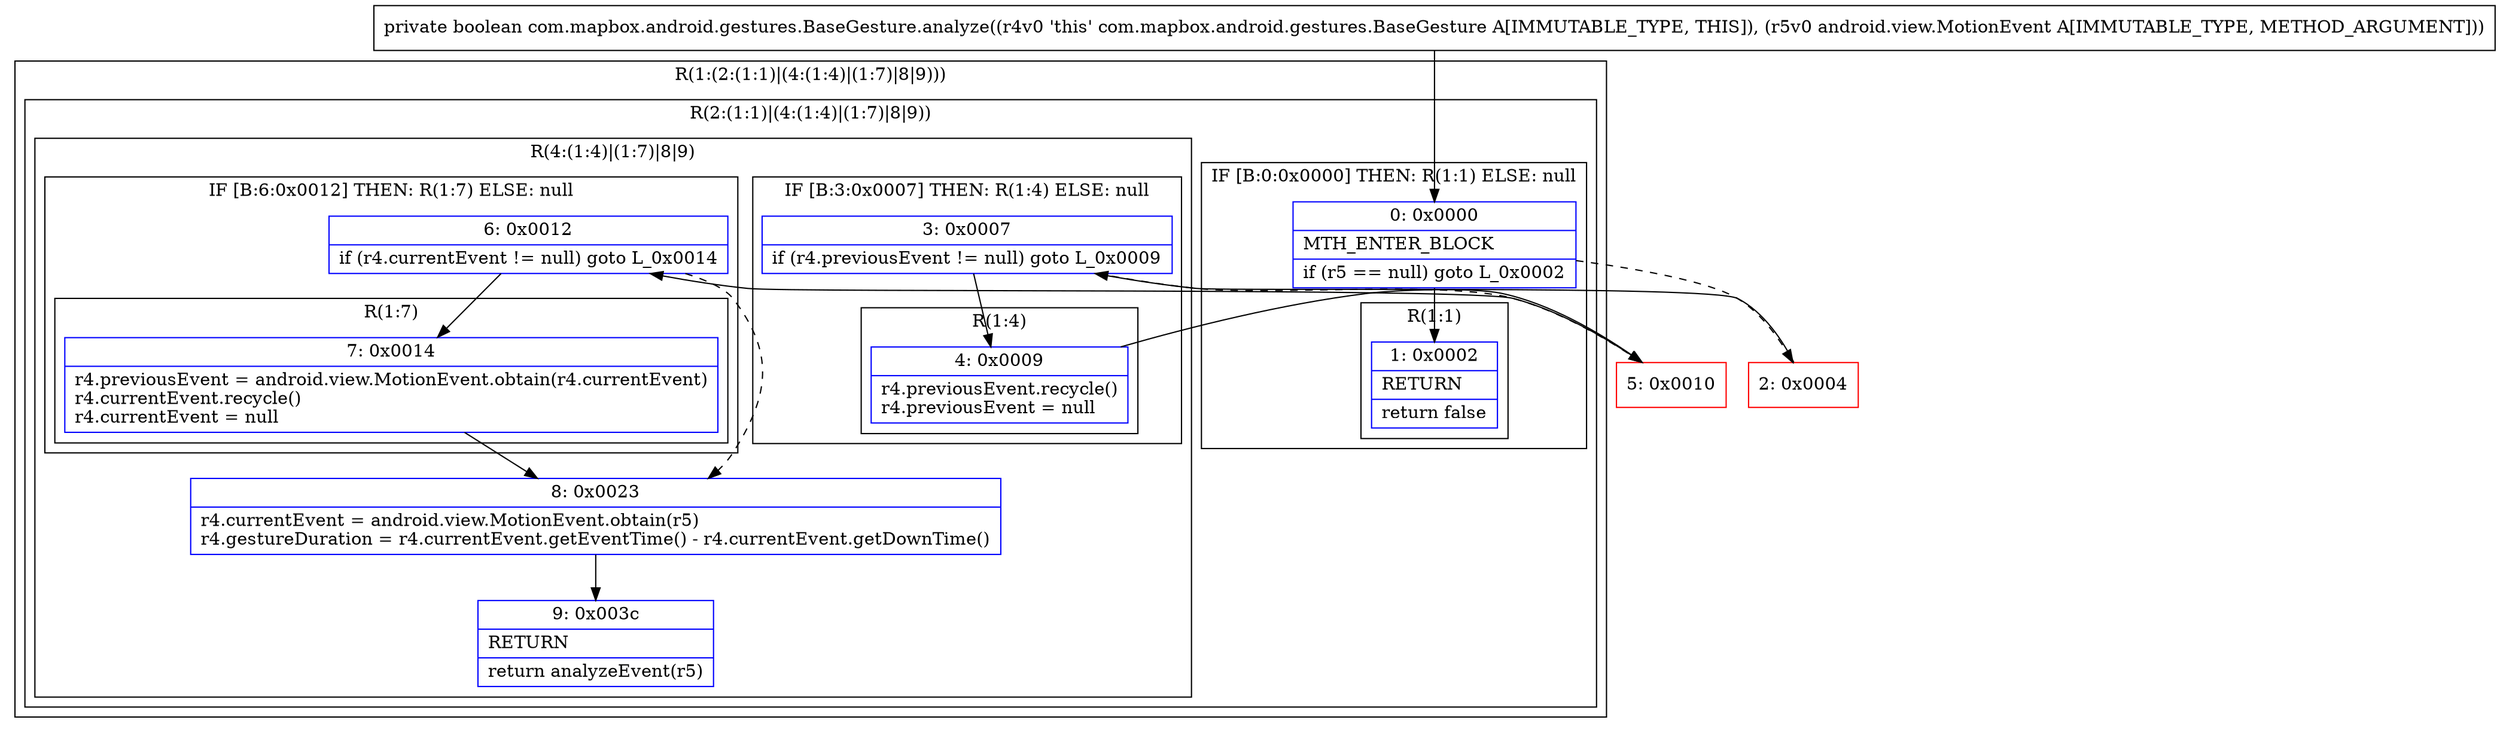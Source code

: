 digraph "CFG forcom.mapbox.android.gestures.BaseGesture.analyze(Landroid\/view\/MotionEvent;)Z" {
subgraph cluster_Region_1672531402 {
label = "R(1:(2:(1:1)|(4:(1:4)|(1:7)|8|9)))";
node [shape=record,color=blue];
subgraph cluster_Region_690072290 {
label = "R(2:(1:1)|(4:(1:4)|(1:7)|8|9))";
node [shape=record,color=blue];
subgraph cluster_IfRegion_42720602 {
label = "IF [B:0:0x0000] THEN: R(1:1) ELSE: null";
node [shape=record,color=blue];
Node_0 [shape=record,label="{0\:\ 0x0000|MTH_ENTER_BLOCK\l|if (r5 == null) goto L_0x0002\l}"];
subgraph cluster_Region_1932046034 {
label = "R(1:1)";
node [shape=record,color=blue];
Node_1 [shape=record,label="{1\:\ 0x0002|RETURN\l|return false\l}"];
}
}
subgraph cluster_Region_370406368 {
label = "R(4:(1:4)|(1:7)|8|9)";
node [shape=record,color=blue];
subgraph cluster_IfRegion_851524986 {
label = "IF [B:3:0x0007] THEN: R(1:4) ELSE: null";
node [shape=record,color=blue];
Node_3 [shape=record,label="{3\:\ 0x0007|if (r4.previousEvent != null) goto L_0x0009\l}"];
subgraph cluster_Region_1862027125 {
label = "R(1:4)";
node [shape=record,color=blue];
Node_4 [shape=record,label="{4\:\ 0x0009|r4.previousEvent.recycle()\lr4.previousEvent = null\l}"];
}
}
subgraph cluster_IfRegion_1477720646 {
label = "IF [B:6:0x0012] THEN: R(1:7) ELSE: null";
node [shape=record,color=blue];
Node_6 [shape=record,label="{6\:\ 0x0012|if (r4.currentEvent != null) goto L_0x0014\l}"];
subgraph cluster_Region_1360088663 {
label = "R(1:7)";
node [shape=record,color=blue];
Node_7 [shape=record,label="{7\:\ 0x0014|r4.previousEvent = android.view.MotionEvent.obtain(r4.currentEvent)\lr4.currentEvent.recycle()\lr4.currentEvent = null\l}"];
}
}
Node_8 [shape=record,label="{8\:\ 0x0023|r4.currentEvent = android.view.MotionEvent.obtain(r5)\lr4.gestureDuration = r4.currentEvent.getEventTime() \- r4.currentEvent.getDownTime()\l}"];
Node_9 [shape=record,label="{9\:\ 0x003c|RETURN\l|return analyzeEvent(r5)\l}"];
}
}
}
Node_2 [shape=record,color=red,label="{2\:\ 0x0004}"];
Node_5 [shape=record,color=red,label="{5\:\ 0x0010}"];
MethodNode[shape=record,label="{private boolean com.mapbox.android.gestures.BaseGesture.analyze((r4v0 'this' com.mapbox.android.gestures.BaseGesture A[IMMUTABLE_TYPE, THIS]), (r5v0 android.view.MotionEvent A[IMMUTABLE_TYPE, METHOD_ARGUMENT])) }"];
MethodNode -> Node_0;
Node_0 -> Node_1;
Node_0 -> Node_2[style=dashed];
Node_3 -> Node_4;
Node_3 -> Node_5[style=dashed];
Node_4 -> Node_5;
Node_6 -> Node_7;
Node_6 -> Node_8[style=dashed];
Node_7 -> Node_8;
Node_8 -> Node_9;
Node_2 -> Node_3;
Node_5 -> Node_6;
}

